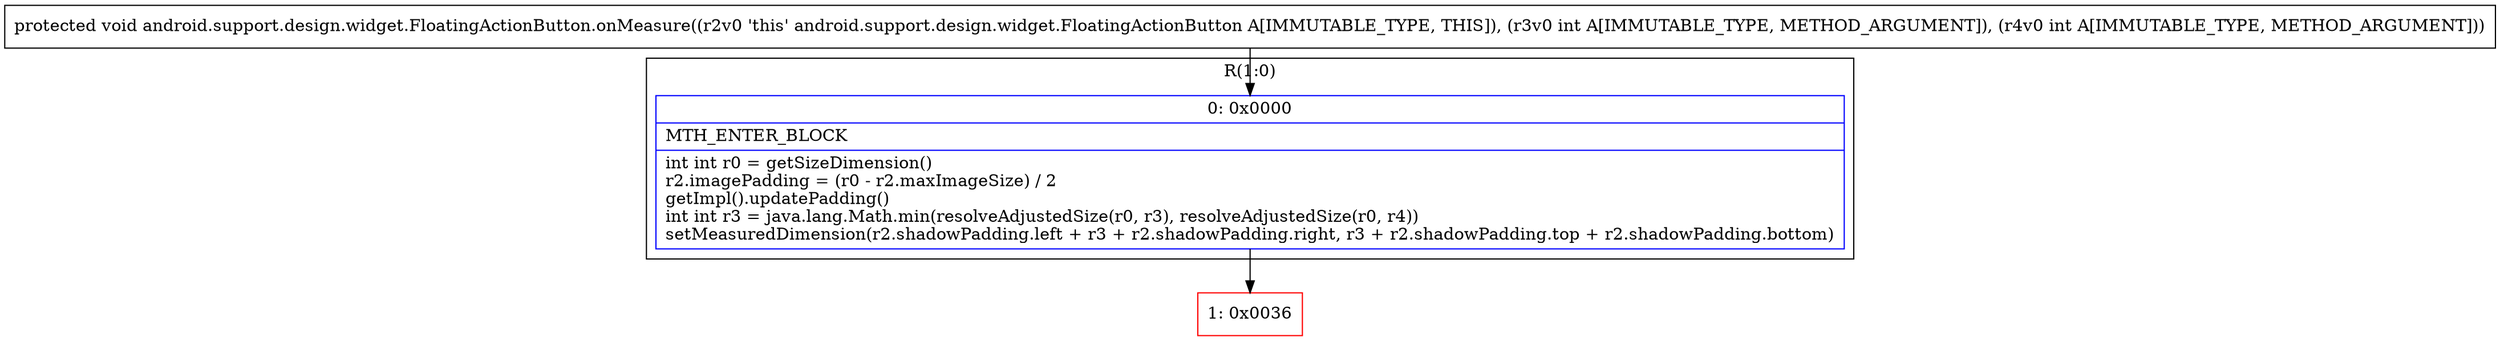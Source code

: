 digraph "CFG forandroid.support.design.widget.FloatingActionButton.onMeasure(II)V" {
subgraph cluster_Region_948553176 {
label = "R(1:0)";
node [shape=record,color=blue];
Node_0 [shape=record,label="{0\:\ 0x0000|MTH_ENTER_BLOCK\l|int int r0 = getSizeDimension()\lr2.imagePadding = (r0 \- r2.maxImageSize) \/ 2\lgetImpl().updatePadding()\lint int r3 = java.lang.Math.min(resolveAdjustedSize(r0, r3), resolveAdjustedSize(r0, r4))\lsetMeasuredDimension(r2.shadowPadding.left + r3 + r2.shadowPadding.right, r3 + r2.shadowPadding.top + r2.shadowPadding.bottom)\l}"];
}
Node_1 [shape=record,color=red,label="{1\:\ 0x0036}"];
MethodNode[shape=record,label="{protected void android.support.design.widget.FloatingActionButton.onMeasure((r2v0 'this' android.support.design.widget.FloatingActionButton A[IMMUTABLE_TYPE, THIS]), (r3v0 int A[IMMUTABLE_TYPE, METHOD_ARGUMENT]), (r4v0 int A[IMMUTABLE_TYPE, METHOD_ARGUMENT])) }"];
MethodNode -> Node_0;
Node_0 -> Node_1;
}

